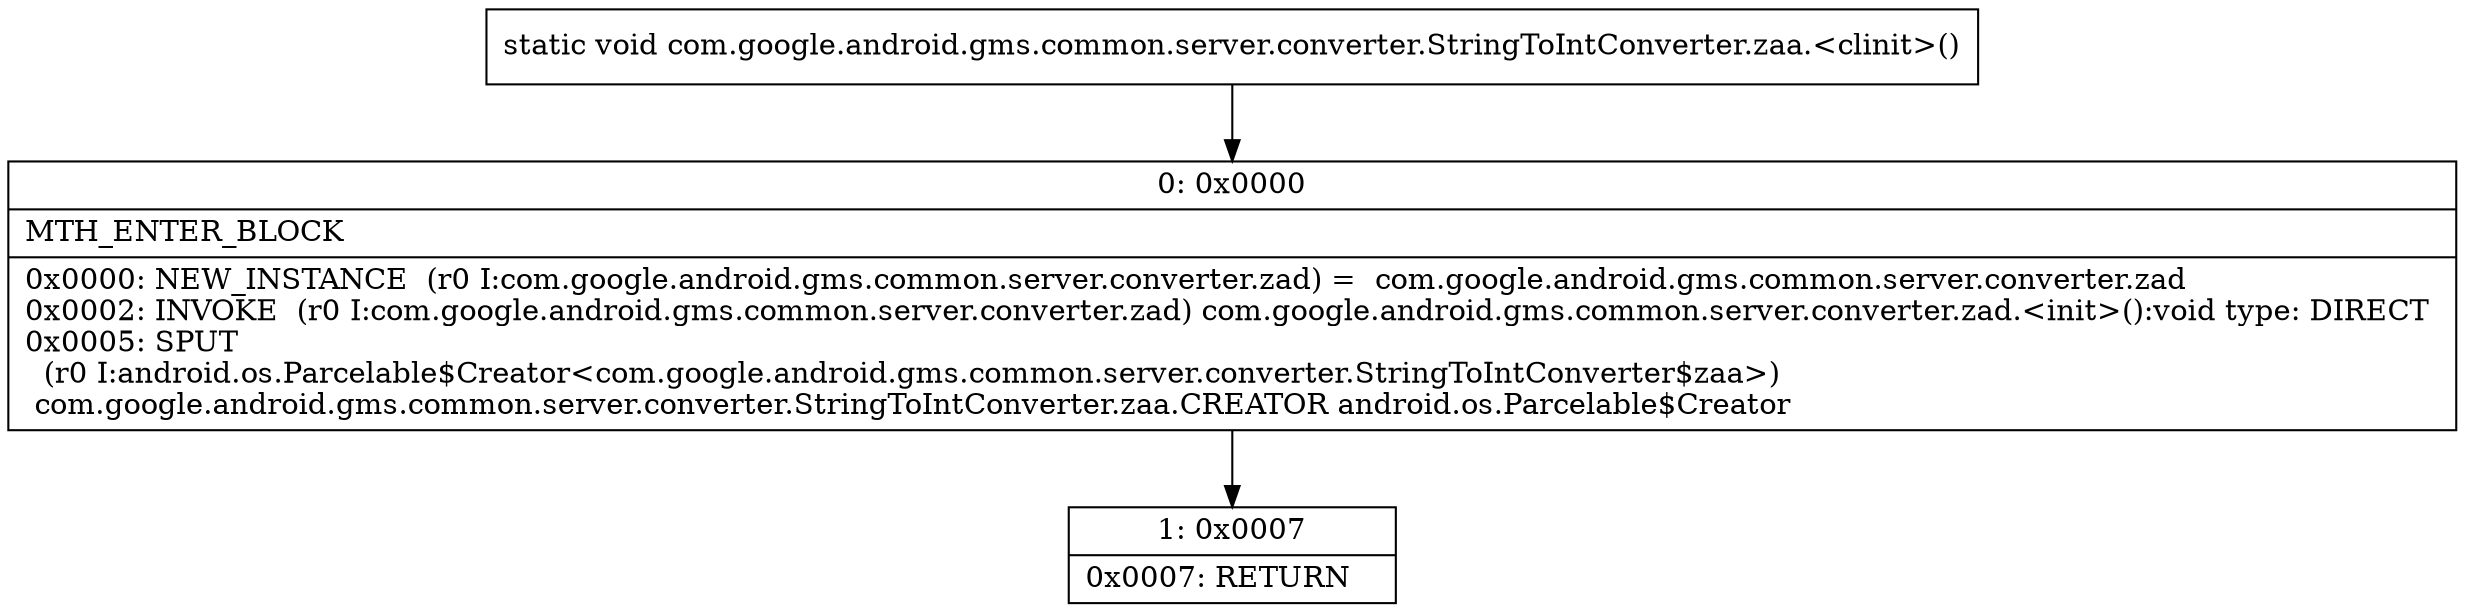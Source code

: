 digraph "CFG forcom.google.android.gms.common.server.converter.StringToIntConverter.zaa.\<clinit\>()V" {
Node_0 [shape=record,label="{0\:\ 0x0000|MTH_ENTER_BLOCK\l|0x0000: NEW_INSTANCE  (r0 I:com.google.android.gms.common.server.converter.zad) =  com.google.android.gms.common.server.converter.zad \l0x0002: INVOKE  (r0 I:com.google.android.gms.common.server.converter.zad) com.google.android.gms.common.server.converter.zad.\<init\>():void type: DIRECT \l0x0005: SPUT  \l  (r0 I:android.os.Parcelable$Creator\<com.google.android.gms.common.server.converter.StringToIntConverter$zaa\>)\l com.google.android.gms.common.server.converter.StringToIntConverter.zaa.CREATOR android.os.Parcelable$Creator \l}"];
Node_1 [shape=record,label="{1\:\ 0x0007|0x0007: RETURN   \l}"];
MethodNode[shape=record,label="{static void com.google.android.gms.common.server.converter.StringToIntConverter.zaa.\<clinit\>() }"];
MethodNode -> Node_0;
Node_0 -> Node_1;
}

